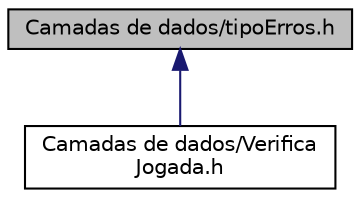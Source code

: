 digraph "Camadas de dados/tipoErros.h"
{
  edge [fontname="Helvetica",fontsize="10",labelfontname="Helvetica",labelfontsize="10"];
  node [fontname="Helvetica",fontsize="10",shape=record];
  Node1 [label="Camadas de dados/tipoErros.h",height=0.2,width=0.4,color="black", fillcolor="grey75", style="filled", fontcolor="black"];
  Node1 -> Node2 [dir="back",color="midnightblue",fontsize="10",style="solid"];
  Node2 [label="Camadas de dados/Verifica\lJogada.h",height=0.2,width=0.4,color="black", fillcolor="white", style="filled",URL="$VerificaJogada_8h.html"];
}
